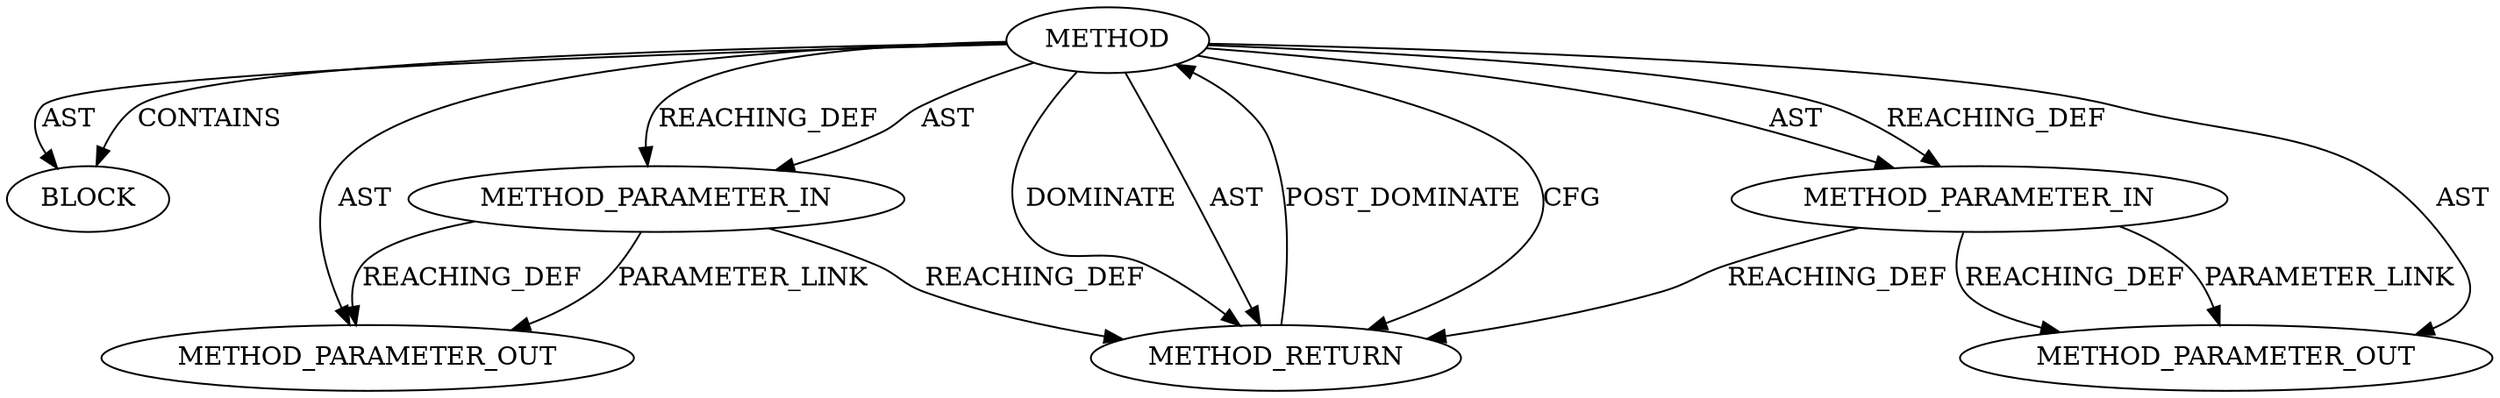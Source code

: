 digraph {
  12032 [label=BLOCK ORDER=1 ARGUMENT_INDEX=1 CODE="<empty>" TYPE_FULL_NAME="ANY"]
  12030 [label=METHOD_PARAMETER_IN ORDER=1 CODE="p1" IS_VARIADIC=false TYPE_FULL_NAME="ANY" EVALUATION_STRATEGY="BY_VALUE" INDEX=1 NAME="p1"]
  12033 [label=METHOD_RETURN ORDER=2 CODE="RET" TYPE_FULL_NAME="ANY" EVALUATION_STRATEGY="BY_VALUE"]
  12031 [label=METHOD_PARAMETER_IN ORDER=2 CODE="p2" IS_VARIADIC=false TYPE_FULL_NAME="ANY" EVALUATION_STRATEGY="BY_VALUE" INDEX=2 NAME="p2"]
  12029 [label=METHOD AST_PARENT_TYPE="NAMESPACE_BLOCK" AST_PARENT_FULL_NAME="<global>" ORDER=0 CODE="<empty>" FULL_NAME="<operator>.assignment" IS_EXTERNAL=true FILENAME="<empty>" SIGNATURE="" NAME="<operator>.assignment"]
  13313 [label=METHOD_PARAMETER_OUT ORDER=1 CODE="p1" IS_VARIADIC=false TYPE_FULL_NAME="ANY" EVALUATION_STRATEGY="BY_VALUE" INDEX=1 NAME="p1"]
  13314 [label=METHOD_PARAMETER_OUT ORDER=2 CODE="p2" IS_VARIADIC=false TYPE_FULL_NAME="ANY" EVALUATION_STRATEGY="BY_VALUE" INDEX=2 NAME="p2"]
  12030 -> 13313 [label=PARAMETER_LINK ]
  12029 -> 12031 [label=AST ]
  12031 -> 12033 [label=REACHING_DEF VARIABLE="p2"]
  12029 -> 12030 [label=REACHING_DEF VARIABLE=""]
  12031 -> 13314 [label=REACHING_DEF VARIABLE="p2"]
  12031 -> 13314 [label=PARAMETER_LINK ]
  12033 -> 12029 [label=POST_DOMINATE ]
  12029 -> 12031 [label=REACHING_DEF VARIABLE=""]
  12029 -> 12032 [label=AST ]
  12030 -> 13313 [label=REACHING_DEF VARIABLE="p1"]
  12029 -> 12030 [label=AST ]
  12029 -> 12033 [label=DOMINATE ]
  12029 -> 12032 [label=CONTAINS ]
  12029 -> 12033 [label=AST ]
  12030 -> 12033 [label=REACHING_DEF VARIABLE="p1"]
  12029 -> 13314 [label=AST ]
  12029 -> 12033 [label=CFG ]
  12029 -> 13313 [label=AST ]
}
